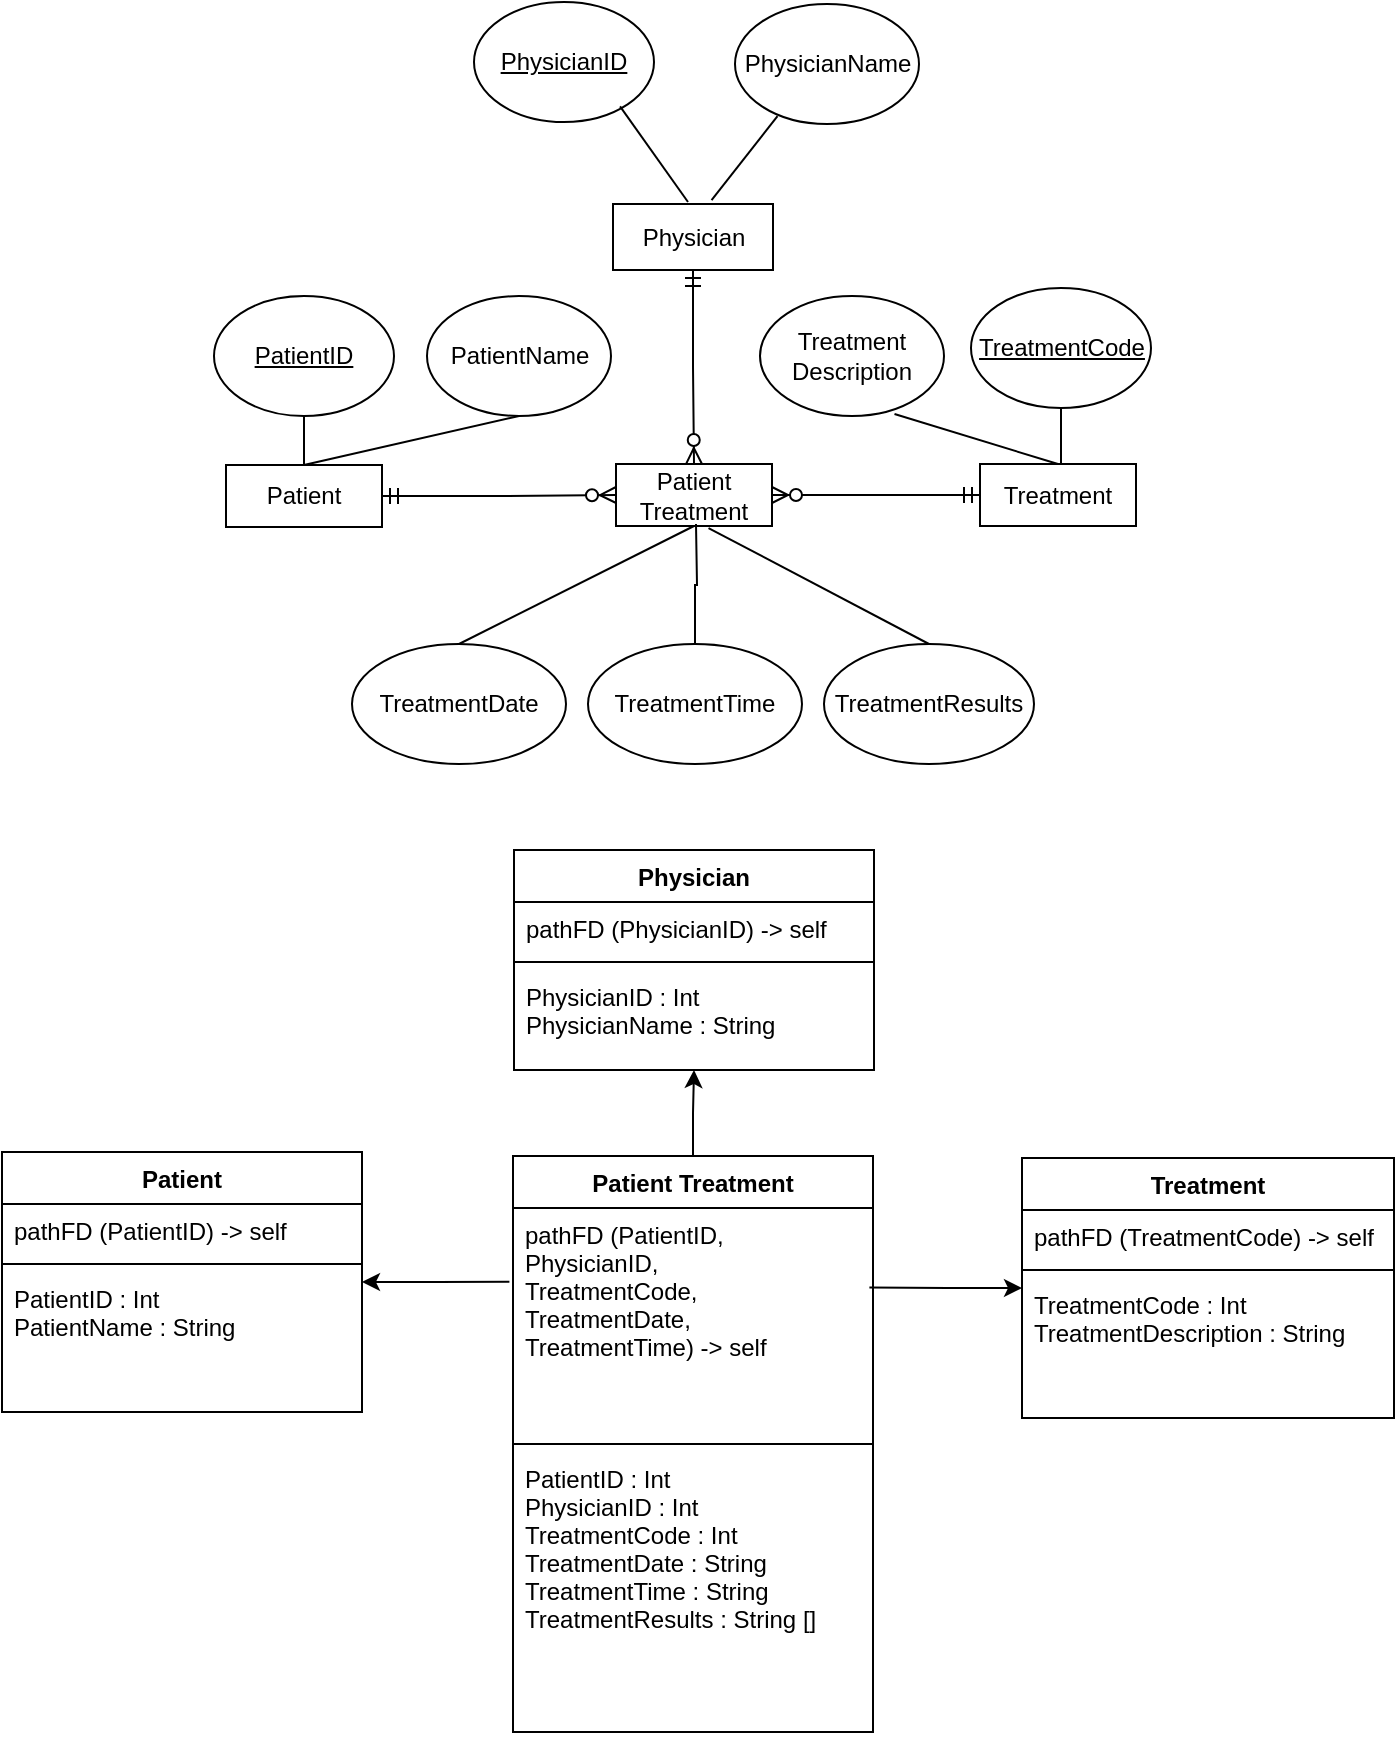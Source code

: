 <mxfile pages="1" version="11.2.5" type="onedrive"><diagram id="X3rM0ZULQi8bz9SSbMom" name="Page-1"><mxGraphModel dx="1782" dy="1086" grid="1" gridSize="10" guides="1" tooltips="1" connect="1" arrows="1" fold="1" page="1" pageScale="1" pageWidth="827" pageHeight="1169" math="0" shadow="0"><root><mxCell id="0"/><mxCell id="1" parent="0"/><mxCell id="caIG323hIUqLpZrHEywT-17" value="Physician" style="swimlane;fontStyle=1;align=center;verticalAlign=top;childLayout=stackLayout;horizontal=1;startSize=26;horizontalStack=0;resizeParent=1;resizeParentMax=0;resizeLast=0;collapsible=1;marginBottom=0;strokeColor=#000000;" vertex="1" parent="1"><mxGeometry x="306" y="433" width="180" height="110" as="geometry"/></mxCell><mxCell id="caIG323hIUqLpZrHEywT-18" value="pathFD (PhysicianID) -&gt; self" style="text;strokeColor=none;fillColor=none;align=left;verticalAlign=top;spacingLeft=4;spacingRight=4;overflow=hidden;rotatable=0;points=[[0,0.5],[1,0.5]];portConstraint=eastwest;" vertex="1" parent="caIG323hIUqLpZrHEywT-17"><mxGeometry y="26" width="180" height="26" as="geometry"/></mxCell><mxCell id="caIG323hIUqLpZrHEywT-19" value="" style="line;strokeWidth=1;fillColor=none;align=left;verticalAlign=middle;spacingTop=-1;spacingLeft=3;spacingRight=3;rotatable=0;labelPosition=right;points=[];portConstraint=eastwest;" vertex="1" parent="caIG323hIUqLpZrHEywT-17"><mxGeometry y="52" width="180" height="8" as="geometry"/></mxCell><mxCell id="caIG323hIUqLpZrHEywT-20" value="PhysicianID : Int&#10;PhysicianName : String&#10;" style="text;strokeColor=none;fillColor=none;align=left;verticalAlign=top;spacingLeft=4;spacingRight=4;overflow=hidden;rotatable=0;points=[[0,0.5],[1,0.5]];portConstraint=eastwest;" vertex="1" parent="caIG323hIUqLpZrHEywT-17"><mxGeometry y="60" width="180" height="50" as="geometry"/></mxCell><mxCell id="caIG323hIUqLpZrHEywT-206" style="edgeStyle=orthogonalEdgeStyle;rounded=0;orthogonalLoop=1;jettySize=auto;html=1;entryX=0.5;entryY=1;entryDx=0;entryDy=0;startArrow=none;startFill=0;endArrow=classic;endFill=1;" edge="1" parent="1" source="caIG323hIUqLpZrHEywT-149" target="caIG323hIUqLpZrHEywT-17"><mxGeometry relative="1" as="geometry"/></mxCell><mxCell id="caIG323hIUqLpZrHEywT-149" value="Patient Treatment&#10;" style="swimlane;fontStyle=1;align=center;verticalAlign=top;childLayout=stackLayout;horizontal=1;startSize=26;horizontalStack=0;resizeParent=1;resizeParentMax=0;resizeLast=0;collapsible=1;marginBottom=0;strokeColor=#000000;" vertex="1" parent="1"><mxGeometry x="305.5" y="586" width="180" height="288" as="geometry"/></mxCell><mxCell id="caIG323hIUqLpZrHEywT-150" value="pathFD (PatientID,&#10;PhysicianID,&#10;TreatmentCode,&#10;TreatmentDate,&#10;TreatmentTime) -&gt; self" style="text;strokeColor=none;fillColor=none;align=left;verticalAlign=top;spacingLeft=4;spacingRight=4;overflow=hidden;rotatable=0;points=[[0,0.5],[1,0.5]];portConstraint=eastwest;" vertex="1" parent="caIG323hIUqLpZrHEywT-149"><mxGeometry y="26" width="180" height="114" as="geometry"/></mxCell><mxCell id="caIG323hIUqLpZrHEywT-151" value="" style="line;strokeWidth=1;fillColor=none;align=left;verticalAlign=middle;spacingTop=-1;spacingLeft=3;spacingRight=3;rotatable=0;labelPosition=right;points=[];portConstraint=eastwest;" vertex="1" parent="caIG323hIUqLpZrHEywT-149"><mxGeometry y="140" width="180" height="8" as="geometry"/></mxCell><mxCell id="caIG323hIUqLpZrHEywT-152" value="PatientID : Int&#10;PhysicianID : Int&#10;TreatmentCode : Int&#10;TreatmentDate : String&#10;TreatmentTime : String&#10;TreatmentResults : String []&#10;" style="text;strokeColor=none;fillColor=none;align=left;verticalAlign=top;spacingLeft=4;spacingRight=4;overflow=hidden;rotatable=0;points=[[0,0.5],[1,0.5]];portConstraint=eastwest;" vertex="1" parent="caIG323hIUqLpZrHEywT-149"><mxGeometry y="148" width="180" height="140" as="geometry"/></mxCell><mxCell id="caIG323hIUqLpZrHEywT-205" style="edgeStyle=orthogonalEdgeStyle;rounded=0;orthogonalLoop=1;jettySize=auto;html=1;entryX=0.99;entryY=0.349;entryDx=0;entryDy=0;entryPerimeter=0;startArrow=classic;startFill=1;endArrow=none;endFill=0;" edge="1" parent="1" source="caIG323hIUqLpZrHEywT-154" target="caIG323hIUqLpZrHEywT-150"><mxGeometry relative="1" as="geometry"/></mxCell><mxCell id="caIG323hIUqLpZrHEywT-154" value="Treatment" style="swimlane;fontStyle=1;align=center;verticalAlign=top;childLayout=stackLayout;horizontal=1;startSize=26;horizontalStack=0;resizeParent=1;resizeParentMax=0;resizeLast=0;collapsible=1;marginBottom=0;strokeColor=#000000;" vertex="1" parent="1"><mxGeometry x="560" y="587" width="186" height="130" as="geometry"/></mxCell><mxCell id="caIG323hIUqLpZrHEywT-155" value="pathFD (TreatmentCode) -&gt; self" style="text;strokeColor=none;fillColor=none;align=left;verticalAlign=top;spacingLeft=4;spacingRight=4;overflow=hidden;rotatable=0;points=[[0,0.5],[1,0.5]];portConstraint=eastwest;" vertex="1" parent="caIG323hIUqLpZrHEywT-154"><mxGeometry y="26" width="186" height="26" as="geometry"/></mxCell><mxCell id="caIG323hIUqLpZrHEywT-156" value="" style="line;strokeWidth=1;fillColor=none;align=left;verticalAlign=middle;spacingTop=-1;spacingLeft=3;spacingRight=3;rotatable=0;labelPosition=right;points=[];portConstraint=eastwest;" vertex="1" parent="caIG323hIUqLpZrHEywT-154"><mxGeometry y="52" width="186" height="8" as="geometry"/></mxCell><mxCell id="caIG323hIUqLpZrHEywT-157" value="TreatmentCode : Int&#10;TreatmentDescription : String" style="text;strokeColor=none;fillColor=none;align=left;verticalAlign=top;spacingLeft=4;spacingRight=4;overflow=hidden;rotatable=0;points=[[0,0.5],[1,0.5]];portConstraint=eastwest;" vertex="1" parent="caIG323hIUqLpZrHEywT-154"><mxGeometry y="60" width="186" height="70" as="geometry"/></mxCell><mxCell id="caIG323hIUqLpZrHEywT-204" style="edgeStyle=orthogonalEdgeStyle;rounded=0;orthogonalLoop=1;jettySize=auto;html=1;entryX=-0.01;entryY=0.323;entryDx=0;entryDy=0;entryPerimeter=0;startArrow=classic;startFill=1;endArrow=none;endFill=0;" edge="1" parent="1" source="caIG323hIUqLpZrHEywT-158" target="caIG323hIUqLpZrHEywT-150"><mxGeometry relative="1" as="geometry"/></mxCell><mxCell id="caIG323hIUqLpZrHEywT-158" value="Patient" style="swimlane;fontStyle=1;align=center;verticalAlign=top;childLayout=stackLayout;horizontal=1;startSize=26;horizontalStack=0;resizeParent=1;resizeParentMax=0;resizeLast=0;collapsible=1;marginBottom=0;strokeColor=#000000;" vertex="1" parent="1"><mxGeometry x="50" y="584" width="180" height="130" as="geometry"/></mxCell><mxCell id="caIG323hIUqLpZrHEywT-159" value="pathFD (PatientID) -&gt; self" style="text;strokeColor=none;fillColor=none;align=left;verticalAlign=top;spacingLeft=4;spacingRight=4;overflow=hidden;rotatable=0;points=[[0,0.5],[1,0.5]];portConstraint=eastwest;" vertex="1" parent="caIG323hIUqLpZrHEywT-158"><mxGeometry y="26" width="180" height="26" as="geometry"/></mxCell><mxCell id="caIG323hIUqLpZrHEywT-160" value="" style="line;strokeWidth=1;fillColor=none;align=left;verticalAlign=middle;spacingTop=-1;spacingLeft=3;spacingRight=3;rotatable=0;labelPosition=right;points=[];portConstraint=eastwest;" vertex="1" parent="caIG323hIUqLpZrHEywT-158"><mxGeometry y="52" width="180" height="8" as="geometry"/></mxCell><mxCell id="caIG323hIUqLpZrHEywT-161" value="PatientID : Int&#10;PatientName : String" style="text;strokeColor=none;fillColor=none;align=left;verticalAlign=top;spacingLeft=4;spacingRight=4;overflow=hidden;rotatable=0;points=[[0,0.5],[1,0.5]];portConstraint=eastwest;" vertex="1" parent="caIG323hIUqLpZrHEywT-158"><mxGeometry y="60" width="180" height="70" as="geometry"/></mxCell><mxCell id="caIG323hIUqLpZrHEywT-172" style="edgeStyle=orthogonalEdgeStyle;rounded=0;orthogonalLoop=1;jettySize=auto;html=1;exitX=0.5;exitY=1;exitDx=0;exitDy=0;entryX=0.5;entryY=0;entryDx=0;entryDy=0;endArrow=ERzeroToMany;endFill=1;startArrow=ERmandOne;startFill=0;" edge="1" parent="1" source="caIG323hIUqLpZrHEywT-164" target="caIG323hIUqLpZrHEywT-170"><mxGeometry relative="1" as="geometry"/></mxCell><mxCell id="caIG323hIUqLpZrHEywT-164" value="Physician" style="text;html=1;strokeColor=#000000;fillColor=none;align=center;verticalAlign=middle;whiteSpace=wrap;rounded=0;" vertex="1" parent="1"><mxGeometry x="355.5" y="110" width="80" height="33" as="geometry"/></mxCell><mxCell id="caIG323hIUqLpZrHEywT-165" value="&lt;u&gt;PhysicianID&lt;/u&gt;" style="ellipse;whiteSpace=wrap;html=1;strokeColor=#000000;" vertex="1" parent="1"><mxGeometry x="286" y="9" width="90" height="60" as="geometry"/></mxCell><mxCell id="caIG323hIUqLpZrHEywT-167" value="PhysicianName" style="ellipse;whiteSpace=wrap;html=1;strokeColor=#000000;" vertex="1" parent="1"><mxGeometry x="416.5" y="10" width="92" height="60" as="geometry"/></mxCell><mxCell id="caIG323hIUqLpZrHEywT-168" value="" style="endArrow=none;html=1;entryX=1;entryY=1;entryDx=0;entryDy=0;" edge="1" parent="1"><mxGeometry width="50" height="50" relative="1" as="geometry"><mxPoint x="393" y="109" as="sourcePoint"/><mxPoint x="359.027" y="61.213" as="targetPoint"/></mxGeometry></mxCell><mxCell id="caIG323hIUqLpZrHEywT-169" value="" style="endArrow=none;html=1;entryX=0.231;entryY=0.935;entryDx=0;entryDy=0;entryPerimeter=0;exitX=0.616;exitY=-0.057;exitDx=0;exitDy=0;exitPerimeter=0;" edge="1" parent="1" source="caIG323hIUqLpZrHEywT-164" target="caIG323hIUqLpZrHEywT-167"><mxGeometry width="50" height="50" relative="1" as="geometry"><mxPoint x="403" y="119" as="sourcePoint"/><mxPoint x="369.027" y="71.213" as="targetPoint"/></mxGeometry></mxCell><mxCell id="caIG323hIUqLpZrHEywT-189" style="edgeStyle=orthogonalEdgeStyle;rounded=0;orthogonalLoop=1;jettySize=auto;html=1;exitX=1;exitY=0.5;exitDx=0;exitDy=0;entryX=0;entryY=0.5;entryDx=0;entryDy=0;endArrow=ERmandOne;endFill=0;startArrow=ERzeroToMany;startFill=1;" edge="1" parent="1" source="caIG323hIUqLpZrHEywT-170" target="caIG323hIUqLpZrHEywT-184"><mxGeometry relative="1" as="geometry"/></mxCell><mxCell id="caIG323hIUqLpZrHEywT-170" value="Patient Treatment" style="text;html=1;strokeColor=#000000;fillColor=none;align=center;verticalAlign=middle;whiteSpace=wrap;rounded=0;" vertex="1" parent="1"><mxGeometry x="357" y="240" width="78" height="31" as="geometry"/></mxCell><mxCell id="caIG323hIUqLpZrHEywT-174" value="TreatmentDate" style="ellipse;whiteSpace=wrap;html=1;strokeColor=#000000;" vertex="1" parent="1"><mxGeometry x="225" y="330" width="107" height="60" as="geometry"/></mxCell><mxCell id="caIG323hIUqLpZrHEywT-181" style="edgeStyle=orthogonalEdgeStyle;rounded=0;orthogonalLoop=1;jettySize=auto;html=1;exitX=0.5;exitY=0;exitDx=0;exitDy=0;endArrow=none;endFill=0;" edge="1" parent="1" source="caIG323hIUqLpZrHEywT-175"><mxGeometry relative="1" as="geometry"><mxPoint x="397" y="270" as="targetPoint"/></mxGeometry></mxCell><mxCell id="caIG323hIUqLpZrHEywT-175" value="TreatmentTime" style="ellipse;whiteSpace=wrap;html=1;strokeColor=#000000;" vertex="1" parent="1"><mxGeometry x="343" y="330" width="107" height="60" as="geometry"/></mxCell><mxCell id="caIG323hIUqLpZrHEywT-176" value="TreatmentResults" style="ellipse;whiteSpace=wrap;html=1;strokeColor=#000000;" vertex="1" parent="1"><mxGeometry x="461" y="330" width="105" height="60" as="geometry"/></mxCell><mxCell id="caIG323hIUqLpZrHEywT-180" value="" style="endArrow=none;html=1;entryX=0.593;entryY=1.033;entryDx=0;entryDy=0;entryPerimeter=0;exitX=0.5;exitY=0;exitDx=0;exitDy=0;" edge="1" parent="1" source="caIG323hIUqLpZrHEywT-176" target="caIG323hIUqLpZrHEywT-170"><mxGeometry width="50" height="50" relative="1" as="geometry"><mxPoint x="472.78" y="332.119" as="sourcePoint"/><mxPoint x="505.752" y="290.1" as="targetPoint"/></mxGeometry></mxCell><mxCell id="caIG323hIUqLpZrHEywT-183" value="" style="endArrow=none;html=1;entryX=0.5;entryY=0;entryDx=0;entryDy=0;exitX=0.5;exitY=1;exitDx=0;exitDy=0;" edge="1" parent="1" source="caIG323hIUqLpZrHEywT-170" target="caIG323hIUqLpZrHEywT-174"><mxGeometry width="50" height="50" relative="1" as="geometry"><mxPoint x="424.78" y="128.119" as="sourcePoint"/><mxPoint x="457.752" y="86.1" as="targetPoint"/></mxGeometry></mxCell><mxCell id="caIG323hIUqLpZrHEywT-201" style="edgeStyle=orthogonalEdgeStyle;rounded=0;orthogonalLoop=1;jettySize=auto;html=1;exitX=0.5;exitY=0;exitDx=0;exitDy=0;entryX=0.5;entryY=1;entryDx=0;entryDy=0;endArrow=none;endFill=0;" edge="1" parent="1" source="caIG323hIUqLpZrHEywT-184" target="caIG323hIUqLpZrHEywT-191"><mxGeometry relative="1" as="geometry"/></mxCell><mxCell id="caIG323hIUqLpZrHEywT-184" value="Treatment" style="text;html=1;strokeColor=#000000;fillColor=none;align=center;verticalAlign=middle;whiteSpace=wrap;rounded=0;" vertex="1" parent="1"><mxGeometry x="539" y="240" width="78" height="31" as="geometry"/></mxCell><mxCell id="caIG323hIUqLpZrHEywT-186" style="edgeStyle=orthogonalEdgeStyle;rounded=0;orthogonalLoop=1;jettySize=auto;html=1;exitX=1;exitY=0.5;exitDx=0;exitDy=0;entryX=0;entryY=0.5;entryDx=0;entryDy=0;endArrow=ERzeroToMany;endFill=1;startArrow=ERmandOne;startFill=0;" edge="1" parent="1" source="caIG323hIUqLpZrHEywT-185" target="caIG323hIUqLpZrHEywT-170"><mxGeometry relative="1" as="geometry"/></mxCell><mxCell id="caIG323hIUqLpZrHEywT-200" style="edgeStyle=orthogonalEdgeStyle;rounded=0;orthogonalLoop=1;jettySize=auto;html=1;exitX=0.5;exitY=0;exitDx=0;exitDy=0;entryX=0.5;entryY=1;entryDx=0;entryDy=0;endArrow=none;endFill=0;" edge="1" parent="1" source="caIG323hIUqLpZrHEywT-185" target="caIG323hIUqLpZrHEywT-190"><mxGeometry relative="1" as="geometry"/></mxCell><mxCell id="caIG323hIUqLpZrHEywT-185" value="Patient" style="text;html=1;strokeColor=#000000;fillColor=none;align=center;verticalAlign=middle;whiteSpace=wrap;rounded=0;" vertex="1" parent="1"><mxGeometry x="162" y="240.5" width="78" height="31" as="geometry"/></mxCell><mxCell id="caIG323hIUqLpZrHEywT-190" value="&lt;u&gt;PatientID&lt;/u&gt;" style="ellipse;whiteSpace=wrap;html=1;strokeColor=#000000;" vertex="1" parent="1"><mxGeometry x="156" y="156" width="90" height="60" as="geometry"/></mxCell><mxCell id="caIG323hIUqLpZrHEywT-191" value="&lt;u&gt;TreatmentCode&lt;/u&gt;" style="ellipse;whiteSpace=wrap;html=1;strokeColor=#000000;" vertex="1" parent="1"><mxGeometry x="534.5" y="152" width="90" height="60" as="geometry"/></mxCell><mxCell id="caIG323hIUqLpZrHEywT-194" value="PatientName" style="ellipse;whiteSpace=wrap;html=1;strokeColor=#000000;" vertex="1" parent="1"><mxGeometry x="262.5" y="156" width="92" height="60" as="geometry"/></mxCell><mxCell id="caIG323hIUqLpZrHEywT-195" value="Treatment&lt;br&gt;Description" style="ellipse;whiteSpace=wrap;html=1;strokeColor=#000000;" vertex="1" parent="1"><mxGeometry x="429" y="156" width="92" height="60" as="geometry"/></mxCell><mxCell id="caIG323hIUqLpZrHEywT-196" value="" style="endArrow=none;html=1;entryX=0.5;entryY=1;entryDx=0;entryDy=0;exitX=0.5;exitY=0;exitDx=0;exitDy=0;" edge="1" parent="1" source="caIG323hIUqLpZrHEywT-185" target="caIG323hIUqLpZrHEywT-194"><mxGeometry width="50" height="50" relative="1" as="geometry"><mxPoint x="414.78" y="118.119" as="sourcePoint"/><mxPoint x="447.752" y="76.1" as="targetPoint"/></mxGeometry></mxCell><mxCell id="caIG323hIUqLpZrHEywT-197" value="" style="endArrow=none;html=1;entryX=0.5;entryY=0;entryDx=0;entryDy=0;exitX=0.731;exitY=0.984;exitDx=0;exitDy=0;exitPerimeter=0;" edge="1" parent="1" source="caIG323hIUqLpZrHEywT-195" target="caIG323hIUqLpZrHEywT-184"><mxGeometry width="50" height="50" relative="1" as="geometry"><mxPoint x="414.78" y="118.119" as="sourcePoint"/><mxPoint x="447.752" y="76.1" as="targetPoint"/></mxGeometry></mxCell></root></mxGraphModel></diagram></mxfile>